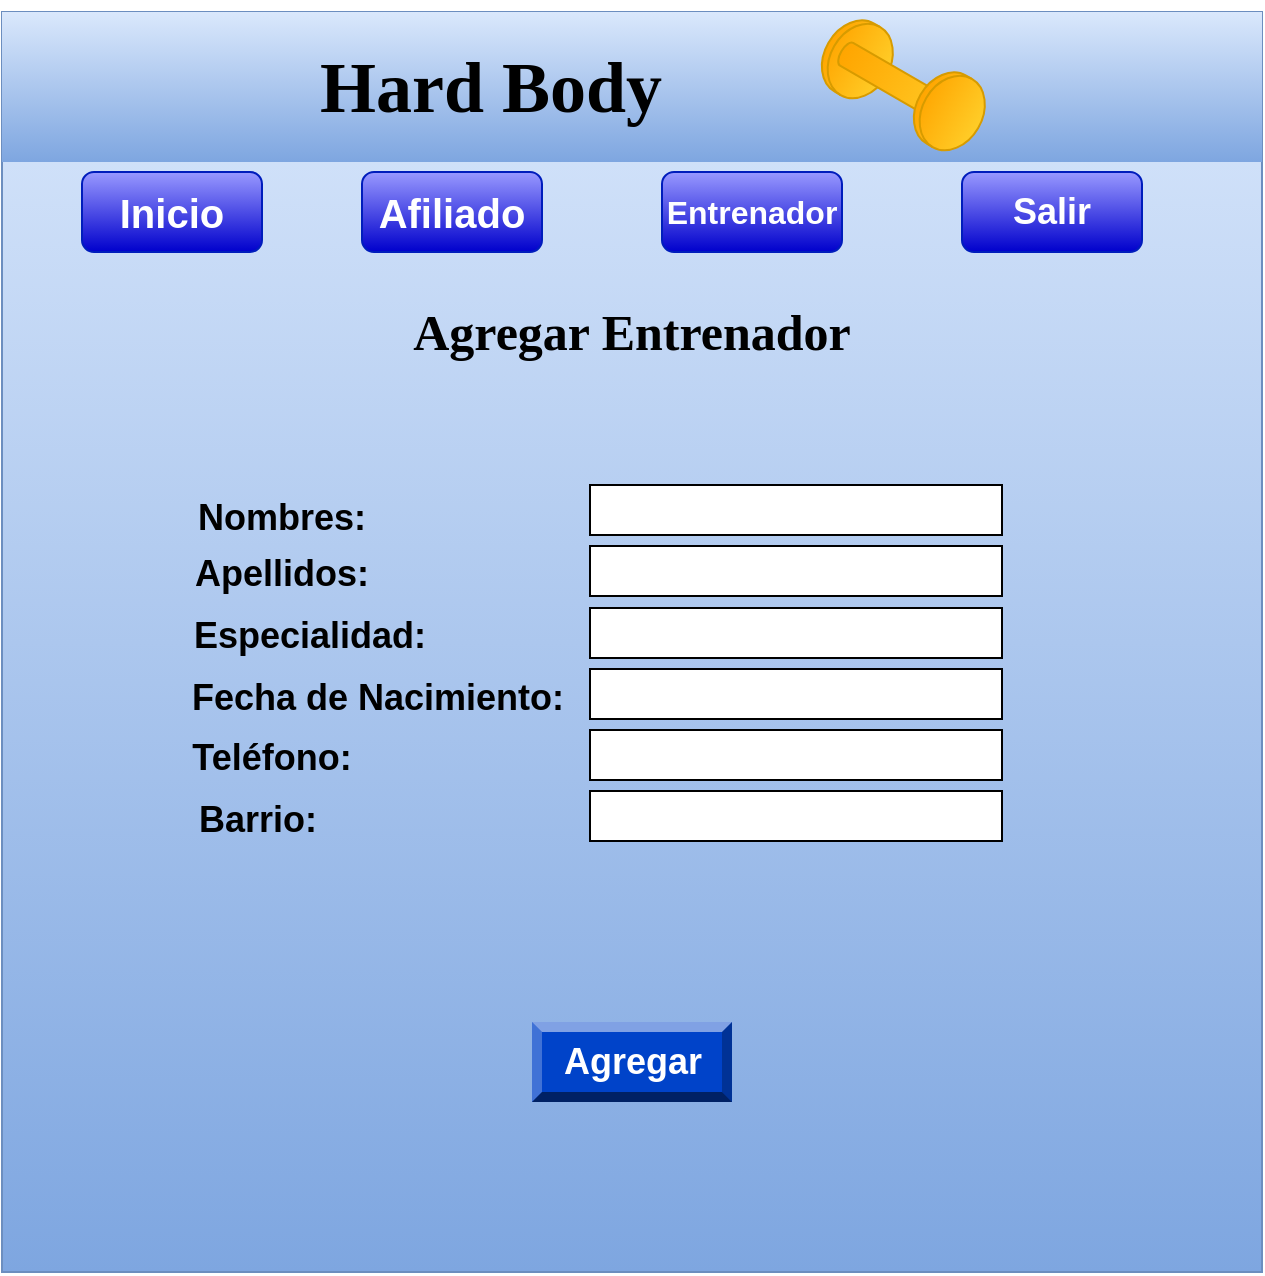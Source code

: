 <mxfile version="15.4.0" type="google"><diagram id="SdUKLuB3FJX-Cwr14GyP" name="Page-1"><mxGraphModel dx="868" dy="393" grid="1" gridSize="10" guides="1" tooltips="1" connect="1" arrows="1" fold="1" page="1" pageScale="1" pageWidth="827" pageHeight="1169" math="0" shadow="0"><root><mxCell id="0"/><mxCell id="1" parent="0"/><mxCell id="LcW0vbceyv1i78AOlp9Z-1" value="" style="whiteSpace=wrap;html=1;aspect=fixed;gradientColor=#7ea6e0;fillColor=#dae8fc;strokeColor=#6c8ebf;" parent="1" vertex="1"><mxGeometry x="120" y="145" width="630" height="630" as="geometry"/></mxCell><mxCell id="LcW0vbceyv1i78AOlp9Z-2" value="" style="rounded=0;whiteSpace=wrap;html=1;gradientColor=#7ea6e0;fillColor=#dae8fc;strokeColor=none;" parent="1" vertex="1"><mxGeometry x="120" y="145" width="630" height="75" as="geometry"/></mxCell><mxCell id="LcW0vbceyv1i78AOlp9Z-3" value="Hard Body" style="text;html=1;strokeColor=none;fillColor=none;align=center;verticalAlign=middle;whiteSpace=wrap;rounded=0;fontFamily=Tahoma;fontStyle=1;fontSize=36;" parent="1" vertex="1"><mxGeometry x="230" y="142.5" width="269" height="80" as="geometry"/></mxCell><mxCell id="LcW0vbceyv1i78AOlp9Z-4" value="" style="group;rotation=30;" parent="1" vertex="1" connectable="0"><mxGeometry x="530" y="156" width="80" height="50" as="geometry"/></mxCell><mxCell id="LcW0vbceyv1i78AOlp9Z-5" value="" style="shape=cylinder3;whiteSpace=wrap;html=1;boundedLbl=1;backgroundOutline=1;size=15;fontFamily=Tahoma;fontSize=32;strokeColor=#d79b00;rotation=120;fillColor=#ffcd28;gradientColor=#ffa500;" parent="LcW0vbceyv1i78AOlp9Z-4" vertex="1"><mxGeometry x="-2" y="-4" width="39.344" height="33.333" as="geometry"/></mxCell><mxCell id="LcW0vbceyv1i78AOlp9Z-6" value="" style="shape=cylinder3;whiteSpace=wrap;html=1;boundedLbl=1;backgroundOutline=1;size=3;fontFamily=Tahoma;fontSize=32;strokeColor=#d79b00;rotation=120;fillColor=#ffcd28;gradientColor=#ffa500;" parent="LcW0vbceyv1i78AOlp9Z-4" vertex="1"><mxGeometry x="32" y="-8" width="13.115" height="66.667" as="geometry"/></mxCell><mxCell id="LcW0vbceyv1i78AOlp9Z-7" value="" style="shape=cylinder3;whiteSpace=wrap;html=1;boundedLbl=1;backgroundOutline=1;size=15;fontFamily=Tahoma;fontSize=32;strokeColor=#d79b00;rotation=120;fillColor=#ffcd28;gradientColor=#ffa500;" parent="LcW0vbceyv1i78AOlp9Z-4" vertex="1"><mxGeometry x="44" y="22" width="39.344" height="33.333" as="geometry"/></mxCell><mxCell id="LcW0vbceyv1i78AOlp9Z-8" value="&lt;h1 style=&quot;font-size: 20px;&quot;&gt;Inicio&lt;/h1&gt;" style="rounded=1;whiteSpace=wrap;html=1;fillColor=#9999FF;strokeColor=#001DBC;fontColor=#ffffff;gradientColor=#0000CC;fontSize=20;" parent="1" vertex="1"><mxGeometry x="160" y="225" width="90" height="40" as="geometry"/></mxCell><mxCell id="LcW0vbceyv1i78AOlp9Z-9" value="&lt;h1 style=&quot;font-size: 20px;&quot;&gt;Afiliado&lt;/h1&gt;" style="rounded=1;whiteSpace=wrap;html=1;fillColor=#9999FF;strokeColor=#001DBC;fontColor=#ffffff;gradientColor=#0000CC;fontSize=20;" parent="1" vertex="1"><mxGeometry x="300" y="225" width="90" height="40" as="geometry"/></mxCell><mxCell id="LcW0vbceyv1i78AOlp9Z-10" value="&lt;h2&gt;&lt;font style=&quot;font-size: 16px&quot;&gt;Entrenador&lt;/font&gt;&lt;/h2&gt;" style="rounded=1;whiteSpace=wrap;html=1;fillColor=#9999FF;strokeColor=#001DBC;fontColor=#ffffff;gradientColor=#0000CC;" parent="1" vertex="1"><mxGeometry x="450" y="225" width="90" height="40" as="geometry"/></mxCell><mxCell id="LcW0vbceyv1i78AOlp9Z-11" value="&lt;h2&gt;Salir&lt;/h2&gt;" style="rounded=1;whiteSpace=wrap;html=1;fillColor=#9999FF;strokeColor=#001DBC;fontColor=#ffffff;gradientColor=#0000CC;" parent="1" vertex="1"><mxGeometry x="600" y="225" width="90" height="40" as="geometry"/></mxCell><mxCell id="LcW0vbceyv1i78AOlp9Z-12" value="&lt;font color=&quot;#ffffff&quot;&gt;&lt;b&gt;Agregar&lt;/b&gt;&lt;/font&gt;" style="labelPosition=center;verticalLabelPosition=middle;align=center;html=1;shape=mxgraph.basic.shaded_button;dx=5;fillColor=#0043C9;strokeColor=none;fontSize=18;" parent="1" vertex="1"><mxGeometry x="385" y="650" width="100" height="40" as="geometry"/></mxCell><mxCell id="LcW0vbceyv1i78AOlp9Z-13" value="Agregar Entrenador" style="text;html=1;strokeColor=none;fillColor=none;align=center;verticalAlign=middle;whiteSpace=wrap;rounded=0;fontFamily=Tahoma;fontStyle=1;fontSize=25;" parent="1" vertex="1"><mxGeometry x="280" y="265" width="310" height="80" as="geometry"/></mxCell><mxCell id="LcW0vbceyv1i78AOlp9Z-14" value="&lt;font style=&quot;font-size: 18px&quot;&gt;&lt;b&gt;Nombres:&lt;/b&gt;&lt;/font&gt;" style="text;html=1;strokeColor=none;fillColor=none;align=center;verticalAlign=middle;whiteSpace=wrap;rounded=0;fontSize=25;" parent="1" vertex="1"><mxGeometry x="240" y="384" width="40" height="20" as="geometry"/></mxCell><mxCell id="LcW0vbceyv1i78AOlp9Z-15" value="&lt;font style=&quot;font-size: 18px&quot;&gt;&lt;b&gt;Apellidos:&lt;/b&gt;&lt;/font&gt;" style="text;html=1;strokeColor=none;fillColor=none;align=center;verticalAlign=middle;whiteSpace=wrap;rounded=0;fontSize=25;" parent="1" vertex="1"><mxGeometry x="240" y="412" width="40" height="20" as="geometry"/></mxCell><mxCell id="LcW0vbceyv1i78AOlp9Z-16" value="&lt;font style=&quot;font-size: 18px&quot;&gt;&lt;b&gt;Especialidad:&lt;/b&gt;&lt;/font&gt;" style="text;html=1;strokeColor=none;fillColor=none;align=center;verticalAlign=middle;whiteSpace=wrap;rounded=0;fontSize=25;" parent="1" vertex="1"><mxGeometry x="254" y="443" width="40" height="20" as="geometry"/></mxCell><mxCell id="LcW0vbceyv1i78AOlp9Z-17" value="&lt;span style=&quot;font-size: 18px&quot;&gt;&lt;b&gt;Fecha de Nacimiento:&lt;/b&gt;&lt;/span&gt;" style="text;html=1;strokeColor=none;fillColor=none;align=center;verticalAlign=middle;whiteSpace=wrap;rounded=0;fontSize=25;" parent="1" vertex="1"><mxGeometry x="180" y="474" width="256" height="20" as="geometry"/></mxCell><mxCell id="LcW0vbceyv1i78AOlp9Z-18" value="&lt;span style=&quot;font-size: 18px&quot;&gt;&lt;b&gt;Teléfono:&lt;/b&gt;&lt;/span&gt;" style="text;html=1;strokeColor=none;fillColor=none;align=center;verticalAlign=middle;whiteSpace=wrap;rounded=0;fontSize=25;" parent="1" vertex="1"><mxGeometry x="127" y="504" width="256" height="20" as="geometry"/></mxCell><mxCell id="LcW0vbceyv1i78AOlp9Z-19" value="&lt;span style=&quot;font-size: 18px&quot;&gt;&lt;b&gt;Barrio:&lt;/b&gt;&lt;/span&gt;" style="text;html=1;strokeColor=none;fillColor=none;align=center;verticalAlign=middle;whiteSpace=wrap;rounded=0;fontSize=25;" parent="1" vertex="1"><mxGeometry x="120" y="534.5" width="256" height="20" as="geometry"/></mxCell><mxCell id="LcW0vbceyv1i78AOlp9Z-20" value="" style="rounded=0;whiteSpace=wrap;html=1;fontSize=25;" parent="1" vertex="1"><mxGeometry x="414" y="381.5" width="206" height="25" as="geometry"/></mxCell><mxCell id="LcW0vbceyv1i78AOlp9Z-21" value="" style="rounded=0;whiteSpace=wrap;html=1;fontSize=25;" parent="1" vertex="1"><mxGeometry x="414" y="412" width="206" height="25" as="geometry"/></mxCell><mxCell id="LcW0vbceyv1i78AOlp9Z-22" value="" style="rounded=0;whiteSpace=wrap;html=1;fontSize=25;" parent="1" vertex="1"><mxGeometry x="414" y="443" width="206" height="25" as="geometry"/></mxCell><mxCell id="LcW0vbceyv1i78AOlp9Z-23" value="" style="rounded=0;whiteSpace=wrap;html=1;fontSize=25;" parent="1" vertex="1"><mxGeometry x="414" y="473.5" width="206" height="25" as="geometry"/></mxCell><mxCell id="LcW0vbceyv1i78AOlp9Z-24" value="" style="rounded=0;whiteSpace=wrap;html=1;fontSize=25;" parent="1" vertex="1"><mxGeometry x="414" y="504" width="206" height="25" as="geometry"/></mxCell><mxCell id="LcW0vbceyv1i78AOlp9Z-25" value="" style="rounded=0;whiteSpace=wrap;html=1;fontSize=25;" parent="1" vertex="1"><mxGeometry x="414" y="534.5" width="206" height="25" as="geometry"/></mxCell></root></mxGraphModel></diagram></mxfile>